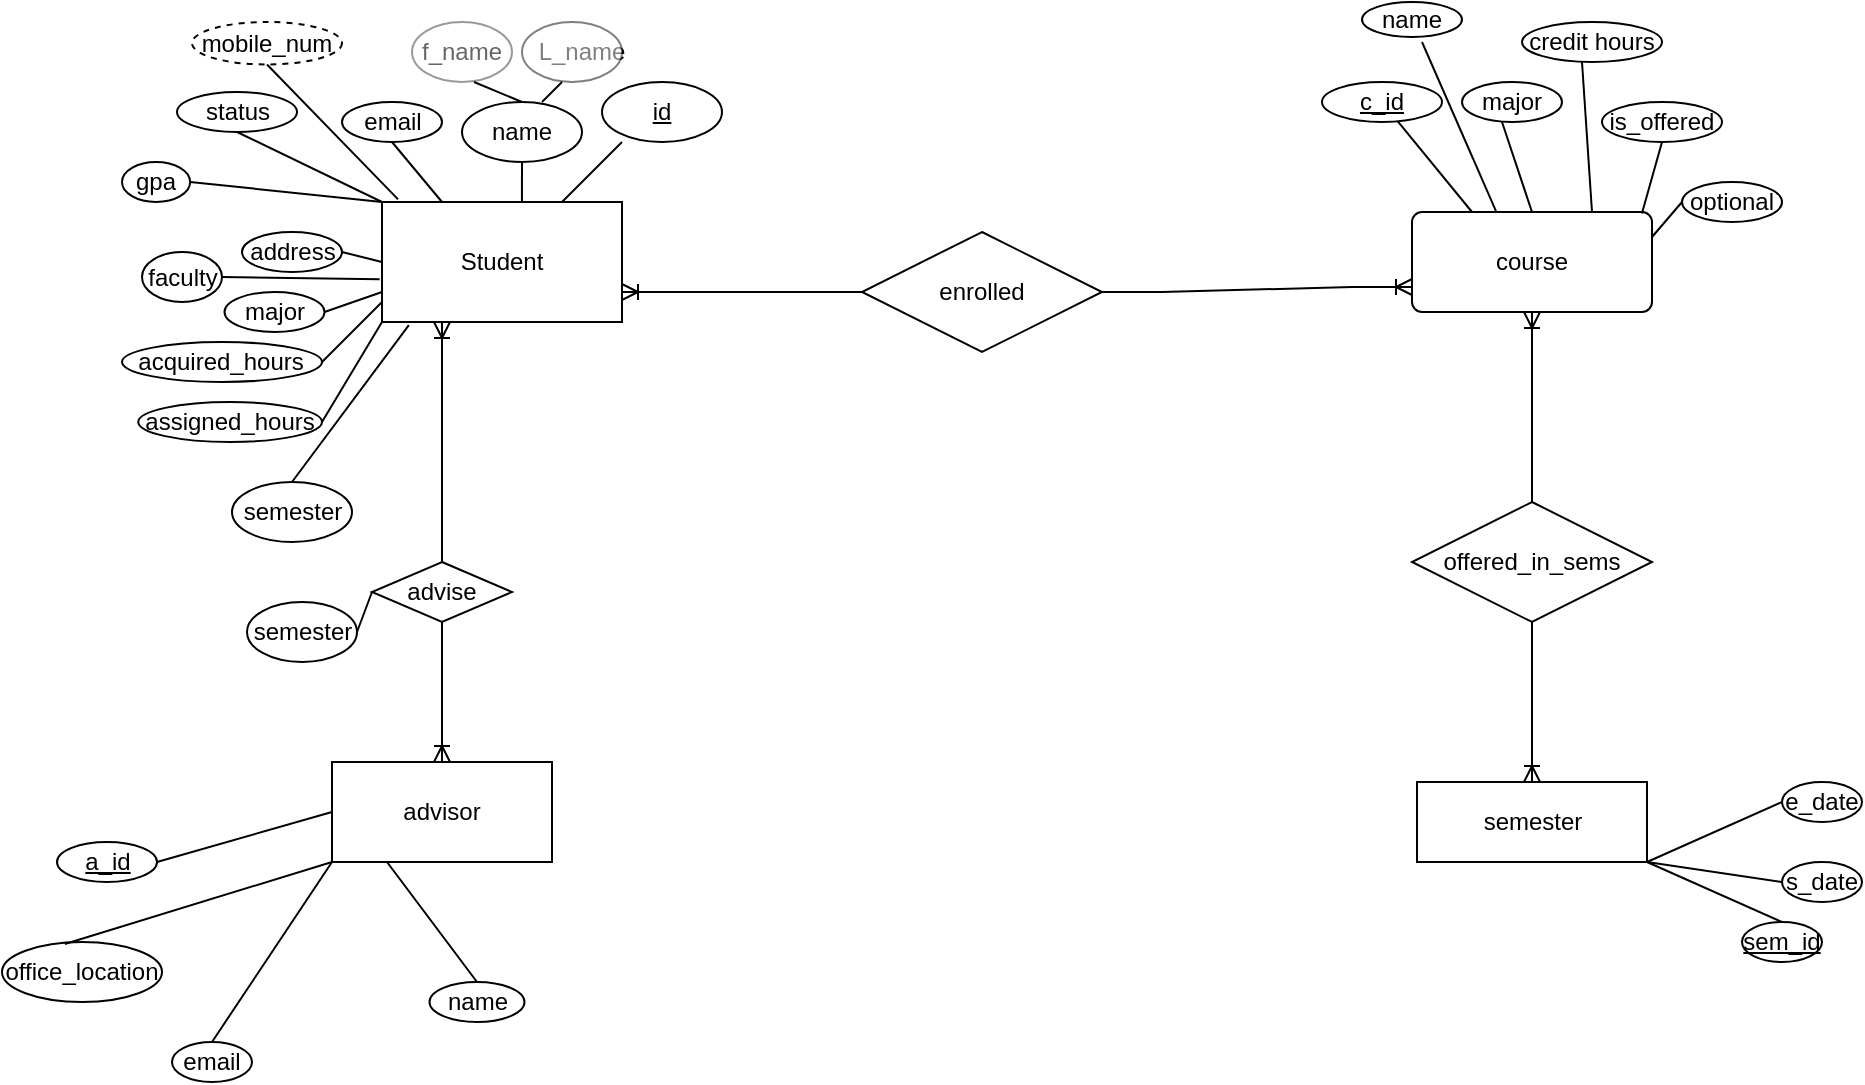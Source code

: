 <mxfile version="26.2.6">
  <diagram name="Page-1" id="XjCpb390zubgaoJemEW_">
    <mxGraphModel dx="2492" dy="712" grid="1" gridSize="10" guides="1" tooltips="1" connect="1" arrows="1" fold="1" page="1" pageScale="1" pageWidth="1100" pageHeight="850" math="0" shadow="0">
      <root>
        <mxCell id="0" />
        <mxCell id="1" parent="0" />
        <mxCell id="NXqy39h1b81ChxN3Mg2q-48" value="" style="fontSize=12;html=1;endArrow=ERoneToMany;rounded=0;exitX=0.5;exitY=0;exitDx=0;exitDy=0;movable=1;resizable=1;rotatable=1;deletable=1;editable=1;locked=0;connectable=1;elbow=vertical;entryX=0.25;entryY=1;entryDx=0;entryDy=0;" edge="1" parent="1" source="NXqy39h1b81ChxN3Mg2q-46" target="3sptjTlRXnZytQL2yX10-6">
          <mxGeometry width="100" height="100" relative="1" as="geometry">
            <mxPoint x="-470" y="340" as="sourcePoint" />
            <mxPoint x="-570" y="170" as="targetPoint" />
          </mxGeometry>
        </mxCell>
        <mxCell id="3sptjTlRXnZytQL2yX10-6" value="" style="rounded=0;whiteSpace=wrap;html=1;" parent="1" vertex="1">
          <mxGeometry x="-720" y="120" width="120" height="60" as="geometry" />
        </mxCell>
        <mxCell id="3sptjTlRXnZytQL2yX10-8" value="Student" style="text;html=1;align=center;verticalAlign=middle;whiteSpace=wrap;rounded=0;" parent="1" vertex="1">
          <mxGeometry x="-690" y="135" width="60" height="30" as="geometry" />
        </mxCell>
        <mxCell id="3sptjTlRXnZytQL2yX10-9" value="" style="ellipse;whiteSpace=wrap;html=1;" parent="1" vertex="1">
          <mxGeometry x="-610" y="60" width="60" height="30" as="geometry" />
        </mxCell>
        <mxCell id="3sptjTlRXnZytQL2yX10-16" style="edgeStyle=none;rounded=0;orthogonalLoop=1;jettySize=auto;html=1;exitX=0;exitY=1;exitDx=0;exitDy=0;" parent="1" source="3sptjTlRXnZytQL2yX10-11" target="3sptjTlRXnZytQL2yX10-11" edge="1">
          <mxGeometry relative="1" as="geometry" />
        </mxCell>
        <mxCell id="3sptjTlRXnZytQL2yX10-21" value="" style="endArrow=none;html=1;rounded=0;" parent="1" source="3sptjTlRXnZytQL2yX10-6" edge="1">
          <mxGeometry width="50" height="50" relative="1" as="geometry">
            <mxPoint x="-610" y="110" as="sourcePoint" />
            <mxPoint x="-600" y="90" as="targetPoint" />
            <Array as="points" />
          </mxGeometry>
        </mxCell>
        <mxCell id="3sptjTlRXnZytQL2yX10-22" value="" style="ellipse;whiteSpace=wrap;html=1;" parent="1" vertex="1">
          <mxGeometry x="-680" y="70" width="60" height="30" as="geometry" />
        </mxCell>
        <mxCell id="3sptjTlRXnZytQL2yX10-23" value="name" style="text;html=1;align=center;verticalAlign=middle;whiteSpace=wrap;rounded=0;" parent="1" vertex="1">
          <mxGeometry x="-675" y="75" width="50" height="20" as="geometry" />
        </mxCell>
        <mxCell id="3sptjTlRXnZytQL2yX10-24" style="edgeStyle=none;rounded=0;orthogonalLoop=1;jettySize=auto;html=1;exitX=0;exitY=1;exitDx=0;exitDy=0;" parent="1" source="3sptjTlRXnZytQL2yX10-23" target="3sptjTlRXnZytQL2yX10-23" edge="1">
          <mxGeometry relative="1" as="geometry" />
        </mxCell>
        <mxCell id="3sptjTlRXnZytQL2yX10-26" value="f_name" style="text;html=1;align=center;verticalAlign=middle;whiteSpace=wrap;rounded=0;" parent="1" vertex="1">
          <mxGeometry x="-710" y="30" width="60" height="30" as="geometry" />
        </mxCell>
        <mxCell id="3sptjTlRXnZytQL2yX10-27" value="L_name" style="text;html=1;align=center;verticalAlign=middle;whiteSpace=wrap;rounded=0;" parent="1" vertex="1">
          <mxGeometry x="-650" y="30" width="60" height="30" as="geometry" />
        </mxCell>
        <mxCell id="3sptjTlRXnZytQL2yX10-29" value="" style="ellipse;whiteSpace=wrap;html=1;opacity=50;" parent="1" vertex="1">
          <mxGeometry x="-650" y="30" width="50" height="30" as="geometry" />
        </mxCell>
        <mxCell id="3sptjTlRXnZytQL2yX10-30" value="" style="ellipse;whiteSpace=wrap;html=1;opacity=40;" parent="1" vertex="1">
          <mxGeometry x="-705" y="30" width="50" height="30" as="geometry" />
        </mxCell>
        <mxCell id="3sptjTlRXnZytQL2yX10-36" value="" style="endArrow=none;html=1;rounded=0;" parent="1" edge="1">
          <mxGeometry width="50" height="50" relative="1" as="geometry">
            <mxPoint x="-640" y="70" as="sourcePoint" />
            <mxPoint x="-630" y="60" as="targetPoint" />
          </mxGeometry>
        </mxCell>
        <mxCell id="3sptjTlRXnZytQL2yX10-37" value="" style="endArrow=none;html=1;rounded=0;exitX=0.5;exitY=0;exitDx=0;exitDy=0;" parent="1" source="3sptjTlRXnZytQL2yX10-22" edge="1">
          <mxGeometry width="50" height="50" relative="1" as="geometry">
            <mxPoint x="-686" y="70" as="sourcePoint" />
            <mxPoint x="-674" y="60" as="targetPoint" />
          </mxGeometry>
        </mxCell>
        <mxCell id="3sptjTlRXnZytQL2yX10-11" value="&lt;u&gt;id&lt;/u&gt;" style="text;html=1;align=center;verticalAlign=middle;whiteSpace=wrap;rounded=0;" parent="1" vertex="1">
          <mxGeometry x="-610" y="60" width="60" height="30" as="geometry" />
        </mxCell>
        <mxCell id="3sptjTlRXnZytQL2yX10-39" value="" style="endArrow=none;html=1;rounded=0;exitX=0.583;exitY=0;exitDx=0;exitDy=0;exitPerimeter=0;" parent="1" source="3sptjTlRXnZytQL2yX10-6" edge="1">
          <mxGeometry width="50" height="50" relative="1" as="geometry">
            <mxPoint x="-660" y="110" as="sourcePoint" />
            <mxPoint x="-650" y="100" as="targetPoint" />
          </mxGeometry>
        </mxCell>
        <mxCell id="3sptjTlRXnZytQL2yX10-40" value="" style="ellipse;whiteSpace=wrap;html=1;" parent="1" vertex="1">
          <mxGeometry x="-740" y="70" width="50" height="20" as="geometry" />
        </mxCell>
        <mxCell id="3sptjTlRXnZytQL2yX10-41" value="email" style="text;html=1;align=center;verticalAlign=middle;whiteSpace=wrap;rounded=0;" parent="1" vertex="1">
          <mxGeometry x="-737.5" y="72.5" width="45" height="15" as="geometry" />
        </mxCell>
        <mxCell id="3sptjTlRXnZytQL2yX10-44" value="" style="endArrow=none;html=1;rounded=0;exitX=0.25;exitY=0;exitDx=0;exitDy=0;entryX=0.5;entryY=1;entryDx=0;entryDy=0;" parent="1" source="3sptjTlRXnZytQL2yX10-6" target="3sptjTlRXnZytQL2yX10-40" edge="1">
          <mxGeometry width="50" height="50" relative="1" as="geometry">
            <mxPoint x="-740" y="130" as="sourcePoint" />
            <mxPoint x="-690" y="80" as="targetPoint" />
          </mxGeometry>
        </mxCell>
        <mxCell id="3sptjTlRXnZytQL2yX10-47" value="" style="ellipse;whiteSpace=wrap;html=1;" parent="1" vertex="1">
          <mxGeometry x="-790" y="135" width="50" height="20" as="geometry" />
        </mxCell>
        <mxCell id="3sptjTlRXnZytQL2yX10-48" value="address" style="text;html=1;align=center;verticalAlign=middle;whiteSpace=wrap;rounded=0;" parent="1" vertex="1">
          <mxGeometry x="-781.25" y="140" width="32.5" height="10" as="geometry" />
        </mxCell>
        <mxCell id="3sptjTlRXnZytQL2yX10-49" value="" style="endArrow=none;html=1;rounded=0;exitX=0;exitY=0.5;exitDx=0;exitDy=0;entryX=1;entryY=0.5;entryDx=0;entryDy=0;" parent="1" source="3sptjTlRXnZytQL2yX10-6" target="3sptjTlRXnZytQL2yX10-47" edge="1">
          <mxGeometry width="50" height="50" relative="1" as="geometry">
            <mxPoint x="-790" y="200" as="sourcePoint" />
            <mxPoint x="-740" y="150" as="targetPoint" />
          </mxGeometry>
        </mxCell>
        <mxCell id="3sptjTlRXnZytQL2yX10-50" value="" style="ellipse;whiteSpace=wrap;html=1;" parent="1" vertex="1">
          <mxGeometry x="-840" y="145" width="40" height="25" as="geometry" />
        </mxCell>
        <mxCell id="3sptjTlRXnZytQL2yX10-51" value="faculty" style="text;html=1;align=center;verticalAlign=middle;whiteSpace=wrap;rounded=0;" parent="1" vertex="1">
          <mxGeometry x="-832.5" y="150" width="25" height="15" as="geometry" />
        </mxCell>
        <mxCell id="3sptjTlRXnZytQL2yX10-52" value="" style="endArrow=none;html=1;rounded=0;entryX=-0.01;entryY=0.643;entryDx=0;entryDy=0;entryPerimeter=0;exitX=1;exitY=0.5;exitDx=0;exitDy=0;" parent="1" source="3sptjTlRXnZytQL2yX10-50" target="3sptjTlRXnZytQL2yX10-6" edge="1">
          <mxGeometry width="50" height="50" relative="1" as="geometry">
            <mxPoint x="-827.5" y="220" as="sourcePoint" />
            <mxPoint x="-777.5" y="170" as="targetPoint" />
          </mxGeometry>
        </mxCell>
        <mxCell id="3sptjTlRXnZytQL2yX10-53" value="" style="ellipse;whiteSpace=wrap;html=1;" parent="1" vertex="1">
          <mxGeometry x="-798.75" y="165" width="50" height="20" as="geometry" />
        </mxCell>
        <mxCell id="3sptjTlRXnZytQL2yX10-54" value="major" style="text;html=1;align=center;verticalAlign=middle;whiteSpace=wrap;rounded=0;" parent="1" vertex="1">
          <mxGeometry x="-785" y="170" width="22.5" height="10" as="geometry" />
        </mxCell>
        <mxCell id="3sptjTlRXnZytQL2yX10-55" value="" style="endArrow=none;html=1;rounded=0;exitX=1;exitY=0.5;exitDx=0;exitDy=0;" parent="1" source="3sptjTlRXnZytQL2yX10-53" edge="1">
          <mxGeometry width="50" height="50" relative="1" as="geometry">
            <mxPoint x="-770" y="215" as="sourcePoint" />
            <mxPoint x="-720" y="165" as="targetPoint" />
          </mxGeometry>
        </mxCell>
        <mxCell id="3sptjTlRXnZytQL2yX10-56" value="" style="ellipse;whiteSpace=wrap;html=1;" parent="1" vertex="1">
          <mxGeometry x="-850" y="190" width="100" height="20" as="geometry" />
        </mxCell>
        <mxCell id="3sptjTlRXnZytQL2yX10-57" value="acquired_hours" style="text;html=1;align=center;verticalAlign=middle;whiteSpace=wrap;rounded=0;" parent="1" vertex="1">
          <mxGeometry x="-807.5" y="197.5" width="12.5" height="5" as="geometry" />
        </mxCell>
        <mxCell id="3sptjTlRXnZytQL2yX10-58" value="" style="endArrow=none;html=1;rounded=0;" parent="1" edge="1">
          <mxGeometry width="50" height="50" relative="1" as="geometry">
            <mxPoint x="-750" y="200" as="sourcePoint" />
            <mxPoint x="-720" y="170" as="targetPoint" />
          </mxGeometry>
        </mxCell>
        <mxCell id="3sptjTlRXnZytQL2yX10-59" value="" style="ellipse;whiteSpace=wrap;html=1;" parent="1" vertex="1">
          <mxGeometry x="-841.87" y="220" width="91.87" height="20" as="geometry" />
        </mxCell>
        <mxCell id="3sptjTlRXnZytQL2yX10-60" value="assigned_hours" style="text;html=1;align=center;verticalAlign=middle;whiteSpace=wrap;rounded=0;" parent="1" vertex="1">
          <mxGeometry x="-815.93" y="215" width="40" height="30" as="geometry" />
        </mxCell>
        <mxCell id="3sptjTlRXnZytQL2yX10-62" value="" style="endArrow=none;html=1;rounded=0;entryX=0;entryY=1;entryDx=0;entryDy=0;" parent="1" target="3sptjTlRXnZytQL2yX10-6" edge="1">
          <mxGeometry width="50" height="50" relative="1" as="geometry">
            <mxPoint x="-750" y="230" as="sourcePoint" />
            <mxPoint x="-700" y="180" as="targetPoint" />
          </mxGeometry>
        </mxCell>
        <mxCell id="3sptjTlRXnZytQL2yX10-63" value="" style="ellipse;whiteSpace=wrap;html=1;" parent="1" vertex="1">
          <mxGeometry x="-795" y="260" width="60" height="30" as="geometry" />
        </mxCell>
        <mxCell id="3sptjTlRXnZytQL2yX10-64" value="semester" style="text;html=1;align=center;verticalAlign=middle;whiteSpace=wrap;rounded=0;" parent="1" vertex="1">
          <mxGeometry x="-787.5" y="267.5" width="45" height="15" as="geometry" />
        </mxCell>
        <mxCell id="3sptjTlRXnZytQL2yX10-65" value="" style="endArrow=none;html=1;rounded=0;exitX=0.5;exitY=0;exitDx=0;exitDy=0;entryX=0.112;entryY=1.026;entryDx=0;entryDy=0;entryPerimeter=0;" parent="1" source="3sptjTlRXnZytQL2yX10-63" target="3sptjTlRXnZytQL2yX10-6" edge="1">
          <mxGeometry width="50" height="50" relative="1" as="geometry">
            <mxPoint x="-720" y="230" as="sourcePoint" />
            <mxPoint x="-670" y="180" as="targetPoint" />
          </mxGeometry>
        </mxCell>
        <mxCell id="3sptjTlRXnZytQL2yX10-70" value="mobile_num" style="ellipse;whiteSpace=wrap;html=1;align=center;dashed=1;" parent="1" vertex="1">
          <mxGeometry x="-815" y="30" width="75" height="21.25" as="geometry" />
        </mxCell>
        <mxCell id="3sptjTlRXnZytQL2yX10-71" value="" style="endArrow=none;html=1;rounded=0;exitX=0.5;exitY=1;exitDx=0;exitDy=0;entryX=0.067;entryY=-0.022;entryDx=0;entryDy=0;entryPerimeter=0;" parent="1" source="3sptjTlRXnZytQL2yX10-70" target="3sptjTlRXnZytQL2yX10-6" edge="1">
          <mxGeometry width="50" height="50" relative="1" as="geometry">
            <mxPoint x="-620" y="220" as="sourcePoint" />
            <mxPoint x="-570" y="170" as="targetPoint" />
          </mxGeometry>
        </mxCell>
        <mxCell id="NXqy39h1b81ChxN3Mg2q-1" value="course" style="rounded=1;arcSize=10;whiteSpace=wrap;html=1;align=center;" vertex="1" parent="1">
          <mxGeometry x="-205" y="125" width="120" height="50" as="geometry" />
        </mxCell>
        <mxCell id="NXqy39h1b81ChxN3Mg2q-2" value="&lt;u&gt;c_id&lt;/u&gt;" style="ellipse;whiteSpace=wrap;html=1;align=center;" vertex="1" parent="1">
          <mxGeometry x="-250" y="60" width="60" height="20" as="geometry" />
        </mxCell>
        <mxCell id="NXqy39h1b81ChxN3Mg2q-4" value="" style="endArrow=none;html=1;rounded=0;exitX=0.25;exitY=0;exitDx=0;exitDy=0;" edge="1" parent="1" source="NXqy39h1b81ChxN3Mg2q-1" target="NXqy39h1b81ChxN3Mg2q-2">
          <mxGeometry width="50" height="50" relative="1" as="geometry">
            <mxPoint x="-270" y="135" as="sourcePoint" />
            <mxPoint x="-220" y="85" as="targetPoint" />
          </mxGeometry>
        </mxCell>
        <mxCell id="NXqy39h1b81ChxN3Mg2q-5" value="name" style="ellipse;whiteSpace=wrap;html=1;align=center;" vertex="1" parent="1">
          <mxGeometry x="-230" y="20" width="50" height="17.5" as="geometry" />
        </mxCell>
        <mxCell id="NXqy39h1b81ChxN3Mg2q-6" value="major" style="ellipse;whiteSpace=wrap;html=1;align=center;" vertex="1" parent="1">
          <mxGeometry x="-180" y="60" width="50" height="20" as="geometry" />
        </mxCell>
        <mxCell id="NXqy39h1b81ChxN3Mg2q-7" value="credit hours" style="ellipse;whiteSpace=wrap;html=1;align=center;" vertex="1" parent="1">
          <mxGeometry x="-150" y="30" width="70" height="20" as="geometry" />
        </mxCell>
        <mxCell id="NXqy39h1b81ChxN3Mg2q-9" value="is_offered" style="ellipse;whiteSpace=wrap;html=1;align=center;" vertex="1" parent="1">
          <mxGeometry x="-110" y="70" width="60" height="20" as="geometry" />
        </mxCell>
        <mxCell id="NXqy39h1b81ChxN3Mg2q-10" value="" style="endArrow=none;html=1;rounded=0;exitX=0.35;exitY=-0.009;exitDx=0;exitDy=0;exitPerimeter=0;" edge="1" parent="1" source="NXqy39h1b81ChxN3Mg2q-1">
          <mxGeometry width="50" height="50" relative="1" as="geometry">
            <mxPoint x="-230" y="97.5" as="sourcePoint" />
            <mxPoint x="-200" y="40" as="targetPoint" />
          </mxGeometry>
        </mxCell>
        <mxCell id="NXqy39h1b81ChxN3Mg2q-11" value="" style="endArrow=none;html=1;rounded=0;exitX=0.5;exitY=0;exitDx=0;exitDy=0;" edge="1" parent="1" source="NXqy39h1b81ChxN3Mg2q-1">
          <mxGeometry width="50" height="50" relative="1" as="geometry">
            <mxPoint x="-210" y="130" as="sourcePoint" />
            <mxPoint x="-160" y="80" as="targetPoint" />
          </mxGeometry>
        </mxCell>
        <mxCell id="NXqy39h1b81ChxN3Mg2q-12" value="" style="endArrow=none;html=1;rounded=0;exitX=0.75;exitY=0;exitDx=0;exitDy=0;" edge="1" parent="1" source="NXqy39h1b81ChxN3Mg2q-1">
          <mxGeometry width="50" height="50" relative="1" as="geometry">
            <mxPoint x="-170" y="100" as="sourcePoint" />
            <mxPoint x="-120" y="50" as="targetPoint" />
          </mxGeometry>
        </mxCell>
        <mxCell id="NXqy39h1b81ChxN3Mg2q-13" value="" style="endArrow=none;html=1;rounded=0;exitX=0.958;exitY=0.015;exitDx=0;exitDy=0;exitPerimeter=0;" edge="1" parent="1" source="NXqy39h1b81ChxN3Mg2q-1">
          <mxGeometry width="50" height="50" relative="1" as="geometry">
            <mxPoint x="-110" y="120" as="sourcePoint" />
            <mxPoint x="-80" y="90" as="targetPoint" />
          </mxGeometry>
        </mxCell>
        <mxCell id="NXqy39h1b81ChxN3Mg2q-14" value="optional" style="ellipse;whiteSpace=wrap;html=1;align=center;" vertex="1" parent="1">
          <mxGeometry x="-70" y="110" width="50" height="20" as="geometry" />
        </mxCell>
        <mxCell id="NXqy39h1b81ChxN3Mg2q-15" value="" style="endArrow=none;html=1;rounded=0;exitX=1;exitY=0.25;exitDx=0;exitDy=0;" edge="1" parent="1" source="NXqy39h1b81ChxN3Mg2q-1">
          <mxGeometry width="50" height="50" relative="1" as="geometry">
            <mxPoint x="-120" y="170" as="sourcePoint" />
            <mxPoint x="-70" y="120" as="targetPoint" />
          </mxGeometry>
        </mxCell>
        <mxCell id="NXqy39h1b81ChxN3Mg2q-16" value="enrolled" style="shape=rhombus;perimeter=rhombusPerimeter;whiteSpace=wrap;html=1;align=center;" vertex="1" parent="1">
          <mxGeometry x="-480" y="135" width="120" height="60" as="geometry" />
        </mxCell>
        <mxCell id="NXqy39h1b81ChxN3Mg2q-18" value="" style="edgeStyle=entityRelationEdgeStyle;fontSize=12;html=1;endArrow=ERoneToMany;rounded=0;exitX=0;exitY=0.5;exitDx=0;exitDy=0;entryX=1;entryY=0.75;entryDx=0;entryDy=0;" edge="1" parent="1" source="NXqy39h1b81ChxN3Mg2q-16" target="3sptjTlRXnZytQL2yX10-6">
          <mxGeometry width="100" height="100" relative="1" as="geometry">
            <mxPoint x="-420" y="210" as="sourcePoint" />
            <mxPoint x="-320" y="110" as="targetPoint" />
          </mxGeometry>
        </mxCell>
        <mxCell id="NXqy39h1b81ChxN3Mg2q-19" value="" style="edgeStyle=entityRelationEdgeStyle;fontSize=12;html=1;endArrow=ERoneToMany;rounded=0;exitX=1;exitY=0.5;exitDx=0;exitDy=0;entryX=0;entryY=0.75;entryDx=0;entryDy=0;" edge="1" parent="1" source="NXqy39h1b81ChxN3Mg2q-16" target="NXqy39h1b81ChxN3Mg2q-1">
          <mxGeometry width="100" height="100" relative="1" as="geometry">
            <mxPoint x="-420" y="210" as="sourcePoint" />
            <mxPoint x="-320" y="110" as="targetPoint" />
          </mxGeometry>
        </mxCell>
        <mxCell id="NXqy39h1b81ChxN3Mg2q-20" value="semester" style="whiteSpace=wrap;html=1;align=center;" vertex="1" parent="1">
          <mxGeometry x="-202.5" y="410" width="115" height="40" as="geometry" />
        </mxCell>
        <mxCell id="NXqy39h1b81ChxN3Mg2q-21" value="&lt;u&gt;sem_id&lt;/u&gt;" style="ellipse;whiteSpace=wrap;html=1;align=center;" vertex="1" parent="1">
          <mxGeometry x="-40" y="480" width="40" height="20" as="geometry" />
        </mxCell>
        <mxCell id="NXqy39h1b81ChxN3Mg2q-22" value="s_date" style="ellipse;whiteSpace=wrap;html=1;align=center;" vertex="1" parent="1">
          <mxGeometry x="-20" y="450" width="40" height="20" as="geometry" />
        </mxCell>
        <mxCell id="NXqy39h1b81ChxN3Mg2q-23" value="e_date" style="ellipse;whiteSpace=wrap;html=1;align=center;" vertex="1" parent="1">
          <mxGeometry x="-20" y="410" width="40" height="20" as="geometry" />
        </mxCell>
        <mxCell id="NXqy39h1b81ChxN3Mg2q-25" value="" style="endArrow=none;html=1;rounded=0;entryX=1;entryY=1;entryDx=0;entryDy=0;exitX=0.5;exitY=0;exitDx=0;exitDy=0;" edge="1" parent="1" source="NXqy39h1b81ChxN3Mg2q-21" target="NXqy39h1b81ChxN3Mg2q-20">
          <mxGeometry width="50" height="50" relative="1" as="geometry">
            <mxPoint x="-210" y="460" as="sourcePoint" />
            <mxPoint x="-160" y="410" as="targetPoint" />
          </mxGeometry>
        </mxCell>
        <mxCell id="NXqy39h1b81ChxN3Mg2q-26" value="" style="endArrow=none;html=1;rounded=0;entryX=1;entryY=1;entryDx=0;entryDy=0;exitX=0;exitY=0.5;exitDx=0;exitDy=0;" edge="1" parent="1" source="NXqy39h1b81ChxN3Mg2q-22" target="NXqy39h1b81ChxN3Mg2q-20">
          <mxGeometry width="50" height="50" relative="1" as="geometry">
            <mxPoint x="-210" y="460" as="sourcePoint" />
            <mxPoint x="-160" y="410" as="targetPoint" />
          </mxGeometry>
        </mxCell>
        <mxCell id="NXqy39h1b81ChxN3Mg2q-27" value="" style="endArrow=none;html=1;rounded=0;entryX=1;entryY=1;entryDx=0;entryDy=0;exitX=0;exitY=0.5;exitDx=0;exitDy=0;" edge="1" parent="1" source="NXqy39h1b81ChxN3Mg2q-23" target="NXqy39h1b81ChxN3Mg2q-20">
          <mxGeometry width="50" height="50" relative="1" as="geometry">
            <mxPoint x="-210" y="460" as="sourcePoint" />
            <mxPoint x="-160" y="410" as="targetPoint" />
          </mxGeometry>
        </mxCell>
        <mxCell id="NXqy39h1b81ChxN3Mg2q-28" value="offered_in_sems" style="shape=rhombus;perimeter=rhombusPerimeter;whiteSpace=wrap;html=1;align=center;" vertex="1" parent="1">
          <mxGeometry x="-205" y="270" width="120" height="60" as="geometry" />
        </mxCell>
        <mxCell id="NXqy39h1b81ChxN3Mg2q-31" value="" style="fontSize=12;html=1;endArrow=ERoneToMany;rounded=0;entryX=0.5;entryY=1;entryDx=0;entryDy=0;exitX=0.5;exitY=0;exitDx=0;exitDy=0;" edge="1" parent="1" source="NXqy39h1b81ChxN3Mg2q-28" target="NXqy39h1b81ChxN3Mg2q-1">
          <mxGeometry width="100" height="100" relative="1" as="geometry">
            <mxPoint x="-150" y="230" as="sourcePoint" />
            <mxPoint x="-150" y="250" as="targetPoint" />
          </mxGeometry>
        </mxCell>
        <mxCell id="NXqy39h1b81ChxN3Mg2q-32" value="" style="fontSize=12;html=1;endArrow=ERoneToMany;rounded=0;entryX=0.5;entryY=0;entryDx=0;entryDy=0;exitX=0.5;exitY=1;exitDx=0;exitDy=0;" edge="1" parent="1" source="NXqy39h1b81ChxN3Mg2q-28" target="NXqy39h1b81ChxN3Mg2q-20">
          <mxGeometry width="100" height="100" relative="1" as="geometry">
            <mxPoint x="-320" y="380.0" as="sourcePoint" />
            <mxPoint x="-332.5" y="470" as="targetPoint" />
          </mxGeometry>
        </mxCell>
        <mxCell id="NXqy39h1b81ChxN3Mg2q-34" value="advisor" style="whiteSpace=wrap;html=1;align=center;" vertex="1" parent="1">
          <mxGeometry x="-745" y="400" width="110" height="50" as="geometry" />
        </mxCell>
        <mxCell id="NXqy39h1b81ChxN3Mg2q-35" value="&lt;u&gt;a_id&lt;/u&gt;" style="ellipse;whiteSpace=wrap;html=1;align=center;" vertex="1" parent="1">
          <mxGeometry x="-882.5" y="440" width="50" height="20" as="geometry" />
        </mxCell>
        <mxCell id="NXqy39h1b81ChxN3Mg2q-36" value="email" style="ellipse;whiteSpace=wrap;html=1;align=center;" vertex="1" parent="1">
          <mxGeometry x="-825" y="540" width="40" height="20" as="geometry" />
        </mxCell>
        <mxCell id="NXqy39h1b81ChxN3Mg2q-37" value="name" style="ellipse;whiteSpace=wrap;html=1;align=center;" vertex="1" parent="1">
          <mxGeometry x="-696.25" y="510" width="47.5" height="20" as="geometry" />
        </mxCell>
        <mxCell id="NXqy39h1b81ChxN3Mg2q-38" value="office_location" style="ellipse;whiteSpace=wrap;html=1;align=center;" vertex="1" parent="1">
          <mxGeometry x="-910" y="490" width="80" height="30" as="geometry" />
        </mxCell>
        <mxCell id="NXqy39h1b81ChxN3Mg2q-40" value="" style="endArrow=none;html=1;rounded=0;exitX=1;exitY=0.5;exitDx=0;exitDy=0;entryX=0;entryY=0.5;entryDx=0;entryDy=0;" edge="1" parent="1" source="NXqy39h1b81ChxN3Mg2q-35" target="NXqy39h1b81ChxN3Mg2q-34">
          <mxGeometry width="50" height="50" relative="1" as="geometry">
            <mxPoint x="-745" y="460" as="sourcePoint" />
            <mxPoint x="-695" y="410" as="targetPoint" />
          </mxGeometry>
        </mxCell>
        <mxCell id="NXqy39h1b81ChxN3Mg2q-41" value="" style="endArrow=none;html=1;rounded=0;entryX=0;entryY=1;entryDx=0;entryDy=0;exitX=0.393;exitY=0.033;exitDx=0;exitDy=0;exitPerimeter=0;" edge="1" parent="1" source="NXqy39h1b81ChxN3Mg2q-38" target="NXqy39h1b81ChxN3Mg2q-34">
          <mxGeometry width="50" height="50" relative="1" as="geometry">
            <mxPoint x="-750" y="490" as="sourcePoint" />
            <mxPoint x="-700" y="440" as="targetPoint" />
          </mxGeometry>
        </mxCell>
        <mxCell id="NXqy39h1b81ChxN3Mg2q-42" value="" style="endArrow=none;html=1;rounded=0;exitX=0.5;exitY=0;exitDx=0;exitDy=0;entryX=0;entryY=1;entryDx=0;entryDy=0;" edge="1" parent="1" source="NXqy39h1b81ChxN3Mg2q-36" target="NXqy39h1b81ChxN3Mg2q-34">
          <mxGeometry width="50" height="50" relative="1" as="geometry">
            <mxPoint x="-725" y="510" as="sourcePoint" />
            <mxPoint x="-700" y="450" as="targetPoint" />
          </mxGeometry>
        </mxCell>
        <mxCell id="NXqy39h1b81ChxN3Mg2q-43" value="" style="endArrow=none;html=1;rounded=0;exitX=0.5;exitY=0;exitDx=0;exitDy=0;entryX=0.25;entryY=1;entryDx=0;entryDy=0;" edge="1" parent="1" source="NXqy39h1b81ChxN3Mg2q-37" target="NXqy39h1b81ChxN3Mg2q-34">
          <mxGeometry width="50" height="50" relative="1" as="geometry">
            <mxPoint x="-675" y="510" as="sourcePoint" />
            <mxPoint x="-625" y="460" as="targetPoint" />
          </mxGeometry>
        </mxCell>
        <mxCell id="NXqy39h1b81ChxN3Mg2q-46" value="advise" style="shape=rhombus;perimeter=rhombusPerimeter;whiteSpace=wrap;html=1;align=center;" vertex="1" parent="1">
          <mxGeometry x="-725" y="300" width="70" height="30" as="geometry" />
        </mxCell>
        <mxCell id="NXqy39h1b81ChxN3Mg2q-49" value="" style="fontSize=12;html=1;endArrow=ERoneToMany;rounded=0;entryX=0.5;entryY=0;entryDx=0;entryDy=0;exitX=0.5;exitY=1;exitDx=0;exitDy=0;elbow=vertical;" edge="1" parent="1" source="NXqy39h1b81ChxN3Mg2q-46" target="NXqy39h1b81ChxN3Mg2q-34">
          <mxGeometry width="100" height="100" relative="1" as="geometry">
            <mxPoint x="-575" y="300" as="sourcePoint" />
            <mxPoint x="-585" y="435" as="targetPoint" />
          </mxGeometry>
        </mxCell>
        <mxCell id="NXqy39h1b81ChxN3Mg2q-51" value="status" style="ellipse;whiteSpace=wrap;html=1;align=center;" vertex="1" parent="1">
          <mxGeometry x="-822.5" y="65" width="60" height="20" as="geometry" />
        </mxCell>
        <mxCell id="NXqy39h1b81ChxN3Mg2q-52" value="" style="endArrow=none;html=1;rounded=0;entryX=0.5;entryY=1;entryDx=0;entryDy=0;exitX=0;exitY=0;exitDx=0;exitDy=0;" edge="1" parent="1" source="3sptjTlRXnZytQL2yX10-6" target="NXqy39h1b81ChxN3Mg2q-51">
          <mxGeometry width="50" height="50" relative="1" as="geometry">
            <mxPoint x="-450" y="240" as="sourcePoint" />
            <mxPoint x="-400" y="190" as="targetPoint" />
          </mxGeometry>
        </mxCell>
        <mxCell id="NXqy39h1b81ChxN3Mg2q-53" value="semester" style="ellipse;whiteSpace=wrap;html=1;align=center;" vertex="1" parent="1">
          <mxGeometry x="-787.5" y="320" width="55" height="30" as="geometry" />
        </mxCell>
        <mxCell id="NXqy39h1b81ChxN3Mg2q-54" value="" style="endArrow=none;html=1;rounded=0;exitX=1;exitY=0.5;exitDx=0;exitDy=0;entryX=0;entryY=0.5;entryDx=0;entryDy=0;" edge="1" parent="1" source="NXqy39h1b81ChxN3Mg2q-53" target="NXqy39h1b81ChxN3Mg2q-46">
          <mxGeometry width="50" height="50" relative="1" as="geometry">
            <mxPoint x="-450" y="360" as="sourcePoint" />
            <mxPoint x="-400" y="310" as="targetPoint" />
          </mxGeometry>
        </mxCell>
        <mxCell id="NXqy39h1b81ChxN3Mg2q-55" value="gpa" style="ellipse;whiteSpace=wrap;html=1;align=center;" vertex="1" parent="1">
          <mxGeometry x="-850" y="100" width="34.07" height="20" as="geometry" />
        </mxCell>
        <mxCell id="NXqy39h1b81ChxN3Mg2q-56" value="" style="endArrow=none;html=1;rounded=0;exitX=1;exitY=0.5;exitDx=0;exitDy=0;" edge="1" parent="1" source="NXqy39h1b81ChxN3Mg2q-55">
          <mxGeometry width="50" height="50" relative="1" as="geometry">
            <mxPoint x="-450" y="200" as="sourcePoint" />
            <mxPoint x="-720" y="120" as="targetPoint" />
          </mxGeometry>
        </mxCell>
      </root>
    </mxGraphModel>
  </diagram>
</mxfile>
